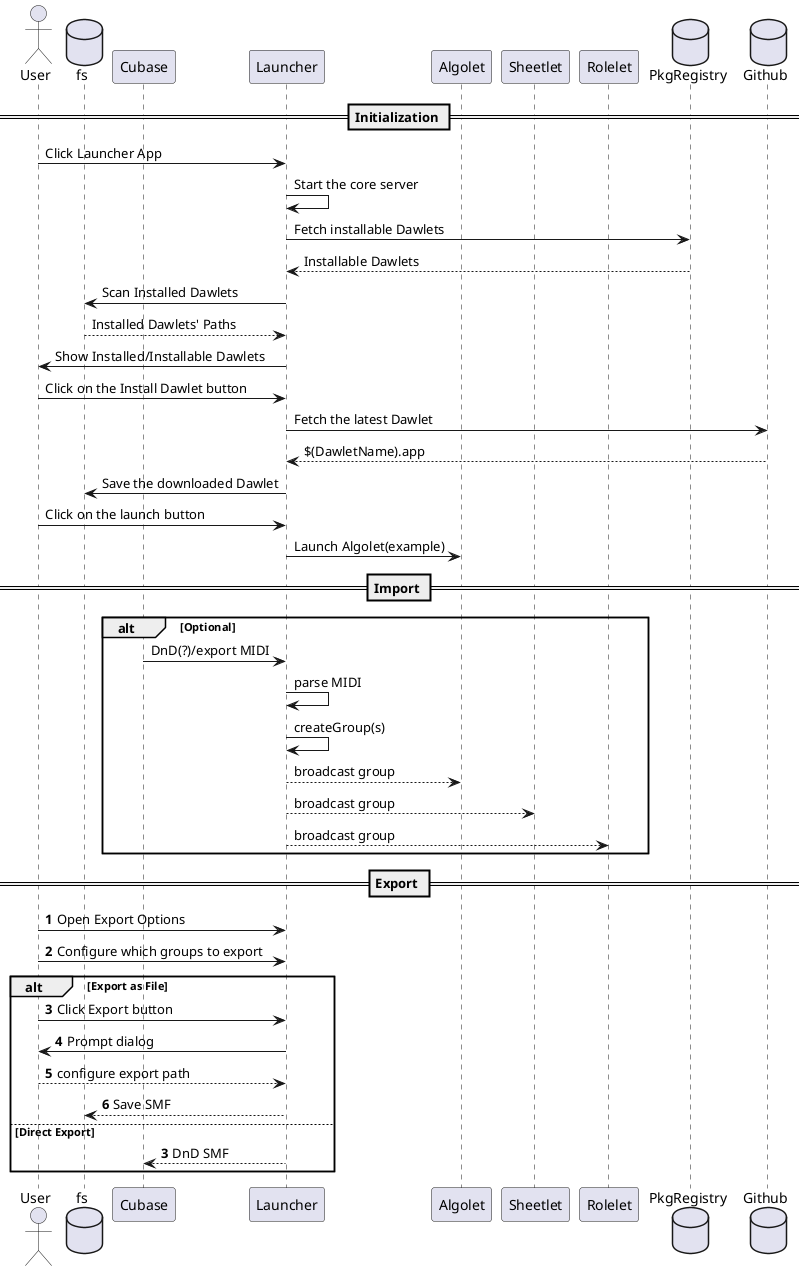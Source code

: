 @startuml Dawlet Sequence
actor User
database fs
participant Cubase
participant Launcher
participant Algolet
participant Sheetlet
participant Rolelet
database PkgRegistry
database Github

== Initialization ==

User -> Launcher: Click Launcher App
Launcher -> Launcher: Start the core server
Launcher -> PkgRegistry: Fetch installable Dawlets
Launcher <-- PkgRegistry: Installable Dawlets
Launcher -> fs: Scan Installed Dawlets
fs --> Launcher: Installed Dawlets' Paths
User <- Launcher: Show Installed/Installable Dawlets
User -> Launcher: Click on the Install Dawlet button
Launcher -> Github: Fetch the latest Dawlet
Launcher <-- Github: $(DawletName).app
fs <- Launcher: Save the downloaded Dawlet
User -> Launcher: Click on the launch button
Launcher -> Algolet: Launch Algolet(example)


== Import ==

alt Optional
  Cubase -> Launcher: DnD(?)/export MIDI
  Launcher -> Launcher: parse MIDI
  Launcher -> Launcher: createGroup(s)
  Launcher --> Algolet: broadcast group
  Launcher --> Sheetlet: broadcast group
  Launcher --> Rolelet: broadcast group
end

== Export ==

autonumber
User -> Launcher: Open Export Options
User -> Launcher: Configure which groups to export
alt Export as File
  User -> Launcher: Click Export button
  User <- Launcher: Prompt dialog
  User --> Launcher: configure export path
  fs <-- Launcher: Save SMF
else Direct Export
  autonumber 3
  Cubase <-- Launcher: DnD SMF
end

@enduml